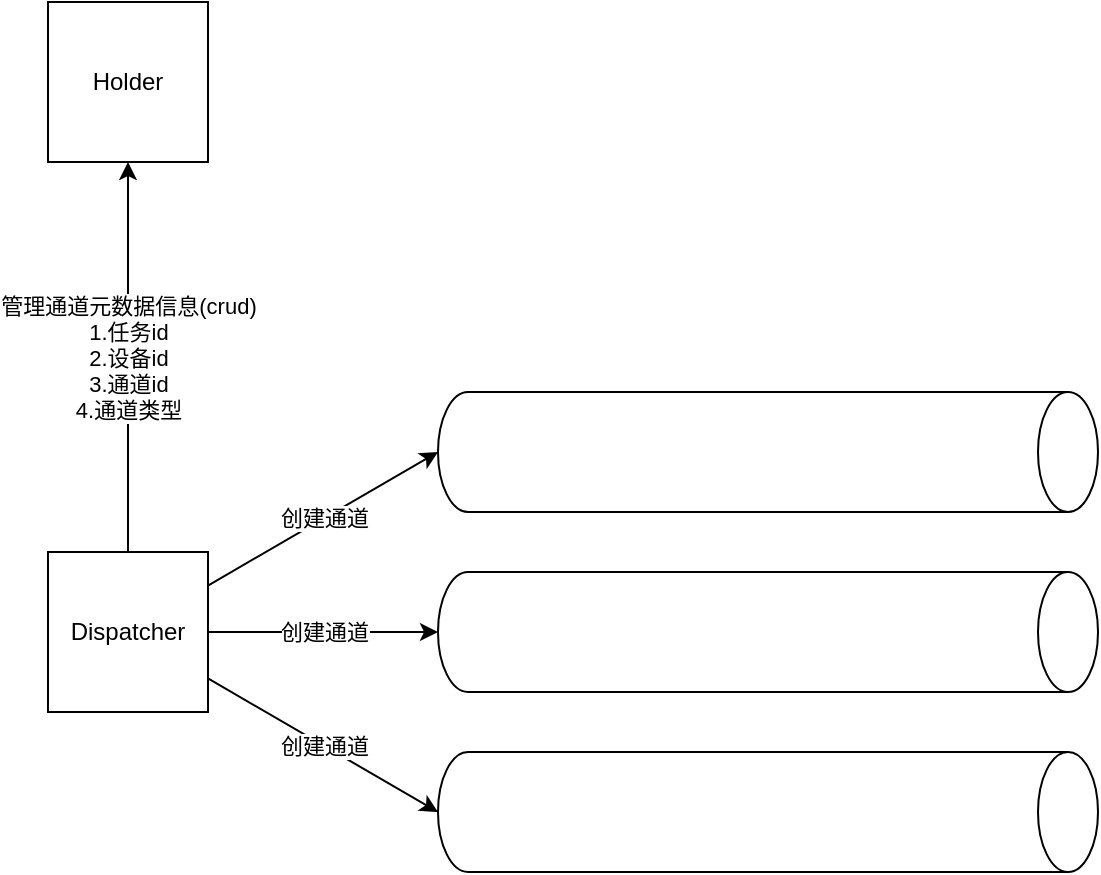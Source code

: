 <mxfile version="16.2.6" type="github"><diagram id="RUQsFnbUJq-Mqz2fyxsd" name="Page-1"><mxGraphModel dx="782" dy="1597" grid="1" gridSize="10" guides="1" tooltips="1" connect="1" arrows="1" fold="1" page="1" pageScale="1" pageWidth="827" pageHeight="1169" math="0" shadow="0"><root><mxCell id="0"/><mxCell id="1" parent="0"/><mxCell id="CdNG3Kp7nSvcDPpL_KvK-7" value="" style="shape=cylinder3;whiteSpace=wrap;html=1;boundedLbl=1;backgroundOutline=1;size=15;rotation=90;" vertex="1" parent="1"><mxGeometry x="370" y="-10" width="60" height="330" as="geometry"/></mxCell><mxCell id="CdNG3Kp7nSvcDPpL_KvK-8" value="" style="shape=cylinder3;whiteSpace=wrap;html=1;boundedLbl=1;backgroundOutline=1;size=15;rotation=90;align=center;" vertex="1" parent="1"><mxGeometry x="370" y="80" width="60" height="330" as="geometry"/></mxCell><mxCell id="CdNG3Kp7nSvcDPpL_KvK-9" value="" style="shape=cylinder3;whiteSpace=wrap;html=1;boundedLbl=1;backgroundOutline=1;size=15;rotation=90;" vertex="1" parent="1"><mxGeometry x="370" y="170" width="60" height="330" as="geometry"/></mxCell><mxCell id="CdNG3Kp7nSvcDPpL_KvK-12" value="创建通道" style="edgeStyle=none;rounded=0;orthogonalLoop=1;jettySize=auto;html=1;" edge="1" parent="1" source="CdNG3Kp7nSvcDPpL_KvK-10"><mxGeometry relative="1" as="geometry"><mxPoint x="235" y="155" as="targetPoint"/></mxGeometry></mxCell><mxCell id="CdNG3Kp7nSvcDPpL_KvK-13" value="创建通道" style="edgeStyle=none;rounded=0;orthogonalLoop=1;jettySize=auto;html=1;entryX=0.5;entryY=1;entryDx=0;entryDy=0;entryPerimeter=0;" edge="1" parent="1" source="CdNG3Kp7nSvcDPpL_KvK-10" target="CdNG3Kp7nSvcDPpL_KvK-8"><mxGeometry relative="1" as="geometry"><mxPoint x="230" y="245" as="targetPoint"/></mxGeometry></mxCell><mxCell id="CdNG3Kp7nSvcDPpL_KvK-14" value="创建通道" style="edgeStyle=none;rounded=0;orthogonalLoop=1;jettySize=auto;html=1;entryX=0.5;entryY=1;entryDx=0;entryDy=0;entryPerimeter=0;" edge="1" parent="1" source="CdNG3Kp7nSvcDPpL_KvK-10" target="CdNG3Kp7nSvcDPpL_KvK-9"><mxGeometry relative="1" as="geometry"/></mxCell><mxCell id="CdNG3Kp7nSvcDPpL_KvK-16" value="管理通道元数据信息(crud)&lt;br&gt;1.任务id&lt;br&gt;2.设备id&lt;br&gt;3.通道id&lt;br&gt;4.通道类型" style="edgeStyle=none;rounded=0;orthogonalLoop=1;jettySize=auto;html=1;entryX=0.5;entryY=1;entryDx=0;entryDy=0;" edge="1" parent="1" source="CdNG3Kp7nSvcDPpL_KvK-10" target="CdNG3Kp7nSvcDPpL_KvK-15"><mxGeometry relative="1" as="geometry"><mxPoint x="80" y="120" as="targetPoint"/></mxGeometry></mxCell><mxCell id="CdNG3Kp7nSvcDPpL_KvK-10" value="Dispatcher" style="whiteSpace=wrap;html=1;aspect=fixed;" vertex="1" parent="1"><mxGeometry x="40" y="205" width="80" height="80" as="geometry"/></mxCell><mxCell id="CdNG3Kp7nSvcDPpL_KvK-15" value="Holder" style="whiteSpace=wrap;html=1;aspect=fixed;" vertex="1" parent="1"><mxGeometry x="40" y="-70" width="80" height="80" as="geometry"/></mxCell></root></mxGraphModel></diagram></mxfile>